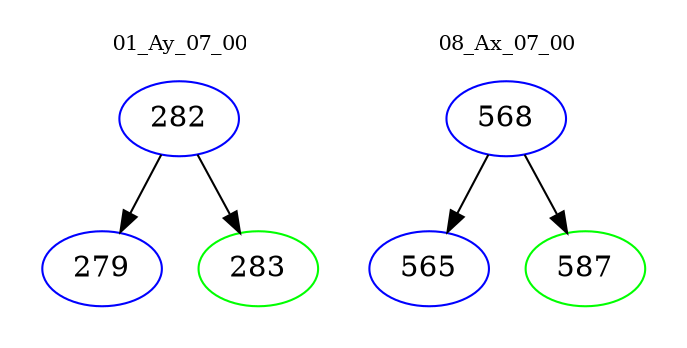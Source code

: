 digraph{
subgraph cluster_0 {
color = white
label = "01_Ay_07_00";
fontsize=10;
T0_282 [label="282", color="blue"]
T0_282 -> T0_279 [color="black"]
T0_279 [label="279", color="blue"]
T0_282 -> T0_283 [color="black"]
T0_283 [label="283", color="green"]
}
subgraph cluster_1 {
color = white
label = "08_Ax_07_00";
fontsize=10;
T1_568 [label="568", color="blue"]
T1_568 -> T1_565 [color="black"]
T1_565 [label="565", color="blue"]
T1_568 -> T1_587 [color="black"]
T1_587 [label="587", color="green"]
}
}
